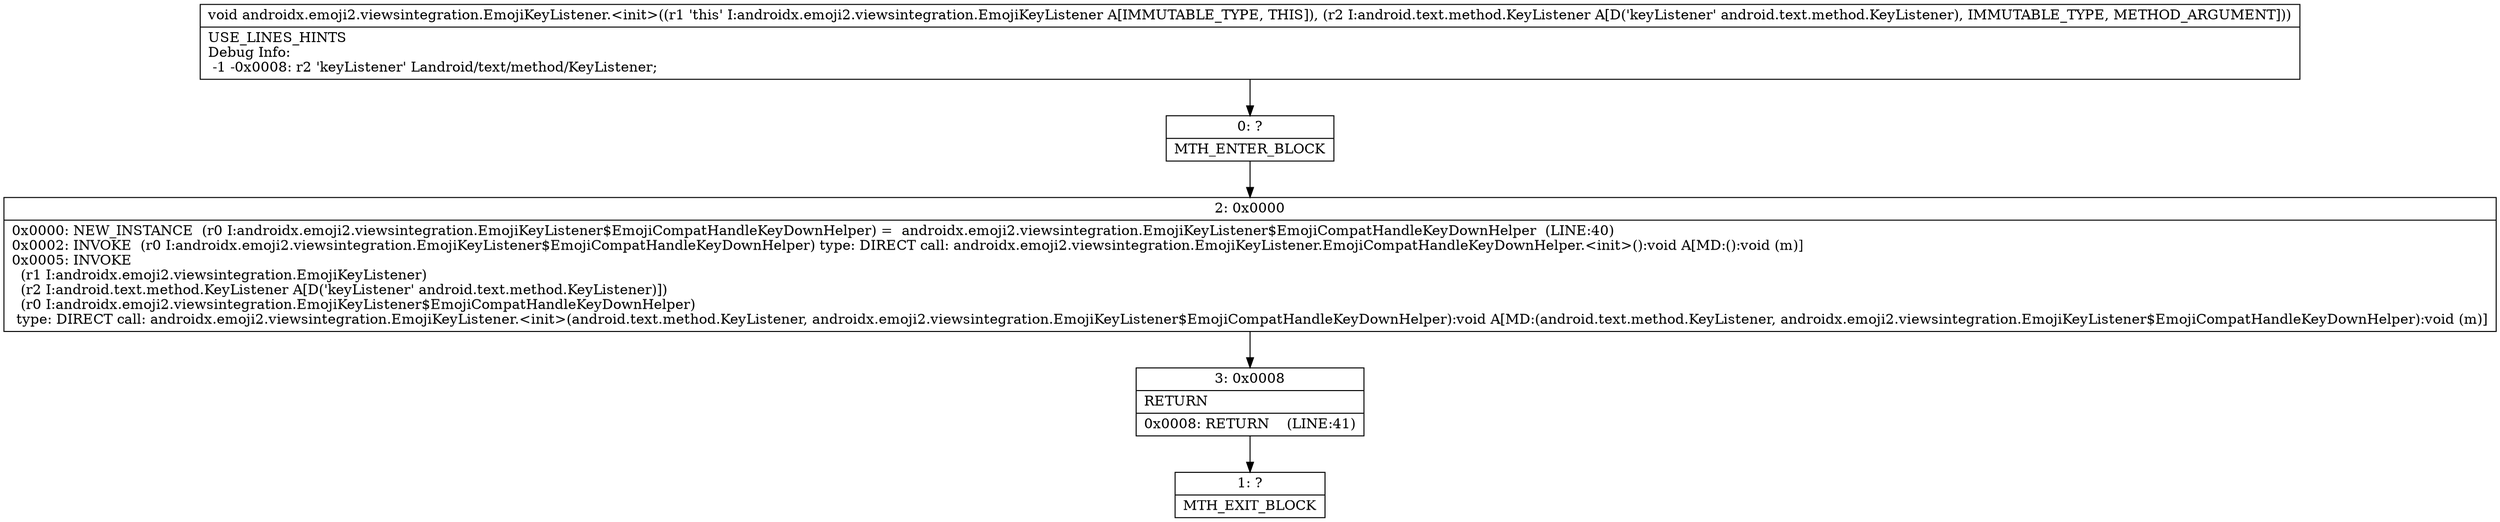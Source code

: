 digraph "CFG forandroidx.emoji2.viewsintegration.EmojiKeyListener.\<init\>(Landroid\/text\/method\/KeyListener;)V" {
Node_0 [shape=record,label="{0\:\ ?|MTH_ENTER_BLOCK\l}"];
Node_2 [shape=record,label="{2\:\ 0x0000|0x0000: NEW_INSTANCE  (r0 I:androidx.emoji2.viewsintegration.EmojiKeyListener$EmojiCompatHandleKeyDownHelper) =  androidx.emoji2.viewsintegration.EmojiKeyListener$EmojiCompatHandleKeyDownHelper  (LINE:40)\l0x0002: INVOKE  (r0 I:androidx.emoji2.viewsintegration.EmojiKeyListener$EmojiCompatHandleKeyDownHelper) type: DIRECT call: androidx.emoji2.viewsintegration.EmojiKeyListener.EmojiCompatHandleKeyDownHelper.\<init\>():void A[MD:():void (m)]\l0x0005: INVOKE  \l  (r1 I:androidx.emoji2.viewsintegration.EmojiKeyListener)\l  (r2 I:android.text.method.KeyListener A[D('keyListener' android.text.method.KeyListener)])\l  (r0 I:androidx.emoji2.viewsintegration.EmojiKeyListener$EmojiCompatHandleKeyDownHelper)\l type: DIRECT call: androidx.emoji2.viewsintegration.EmojiKeyListener.\<init\>(android.text.method.KeyListener, androidx.emoji2.viewsintegration.EmojiKeyListener$EmojiCompatHandleKeyDownHelper):void A[MD:(android.text.method.KeyListener, androidx.emoji2.viewsintegration.EmojiKeyListener$EmojiCompatHandleKeyDownHelper):void (m)]\l}"];
Node_3 [shape=record,label="{3\:\ 0x0008|RETURN\l|0x0008: RETURN    (LINE:41)\l}"];
Node_1 [shape=record,label="{1\:\ ?|MTH_EXIT_BLOCK\l}"];
MethodNode[shape=record,label="{void androidx.emoji2.viewsintegration.EmojiKeyListener.\<init\>((r1 'this' I:androidx.emoji2.viewsintegration.EmojiKeyListener A[IMMUTABLE_TYPE, THIS]), (r2 I:android.text.method.KeyListener A[D('keyListener' android.text.method.KeyListener), IMMUTABLE_TYPE, METHOD_ARGUMENT]))  | USE_LINES_HINTS\lDebug Info:\l  \-1 \-0x0008: r2 'keyListener' Landroid\/text\/method\/KeyListener;\l}"];
MethodNode -> Node_0;Node_0 -> Node_2;
Node_2 -> Node_3;
Node_3 -> Node_1;
}


